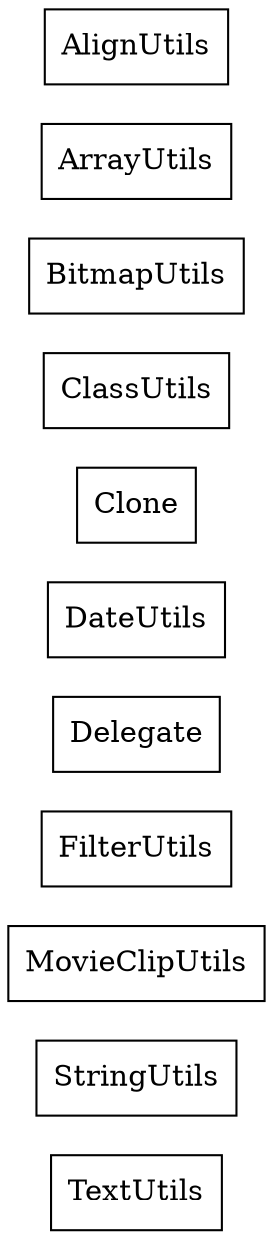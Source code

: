 strict digraph class_diagram {
  rankdir=LR;
  TypeTextUtils[
    label="TextUtils",
    URL="TextUtils.html",
    tooltip="com.sekati.utils.TextUtils",
    shape="record"
  ];
  TypeStringUtils[
    label="StringUtils",
    URL="StringUtils.html",
    tooltip="com.sekati.utils.StringUtils",
    shape="record"
  ];
  TypeMovieClipUtils[
    label="MovieClipUtils",
    URL="MovieClipUtils.html",
    tooltip="com.sekati.utils.MovieClipUtils",
    shape="record"
  ];
  TypeFilterUtils[
    label="FilterUtils",
    URL="FilterUtils.html",
    tooltip="com.sekati.utils.FilterUtils",
    shape="record"
  ];
  TypeDelegate[
    label="Delegate",
    URL="Delegate.html",
    tooltip="com.sekati.utils.Delegate",
    shape="record"
  ];
  TypeDateUtils[
    label="DateUtils",
    URL="DateUtils.html",
    tooltip="com.sekati.utils.DateUtils",
    shape="record"
  ];
  TypeClone[
    label="Clone",
    URL="Clone.html",
    tooltip="com.sekati.utils.Clone",
    shape="record"
  ];
  TypeClassUtils[
    label="ClassUtils",
    URL="ClassUtils.html",
    tooltip="com.sekati.utils.ClassUtils",
    shape="record"
  ];
  TypeBitmapUtils[
    label="BitmapUtils",
    URL="BitmapUtils.html",
    tooltip="com.sekati.utils.BitmapUtils",
    shape="record"
  ];
  TypeArrayUtils[
    label="ArrayUtils",
    URL="ArrayUtils.html",
    tooltip="com.sekati.utils.ArrayUtils",
    shape="record"
  ];
  TypeAlignUtils[
    label="AlignUtils",
    URL="AlignUtils.html",
    tooltip="com.sekati.utils.AlignUtils",
    shape="record"
  ];
}
